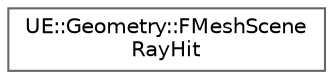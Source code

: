digraph "Graphical Class Hierarchy"
{
 // INTERACTIVE_SVG=YES
 // LATEX_PDF_SIZE
  bgcolor="transparent";
  edge [fontname=Helvetica,fontsize=10,labelfontname=Helvetica,labelfontsize=10];
  node [fontname=Helvetica,fontsize=10,shape=box,height=0.2,width=0.4];
  rankdir="LR";
  Node0 [id="Node000000",label="UE::Geometry::FMeshScene\lRayHit",height=0.2,width=0.4,color="grey40", fillcolor="white", style="filled",URL="$db/d49/structUE_1_1Geometry_1_1FMeshSceneRayHit.html",tooltip="FMeshSceneRayHit is returned by various ray-intersection functions below."];
}
